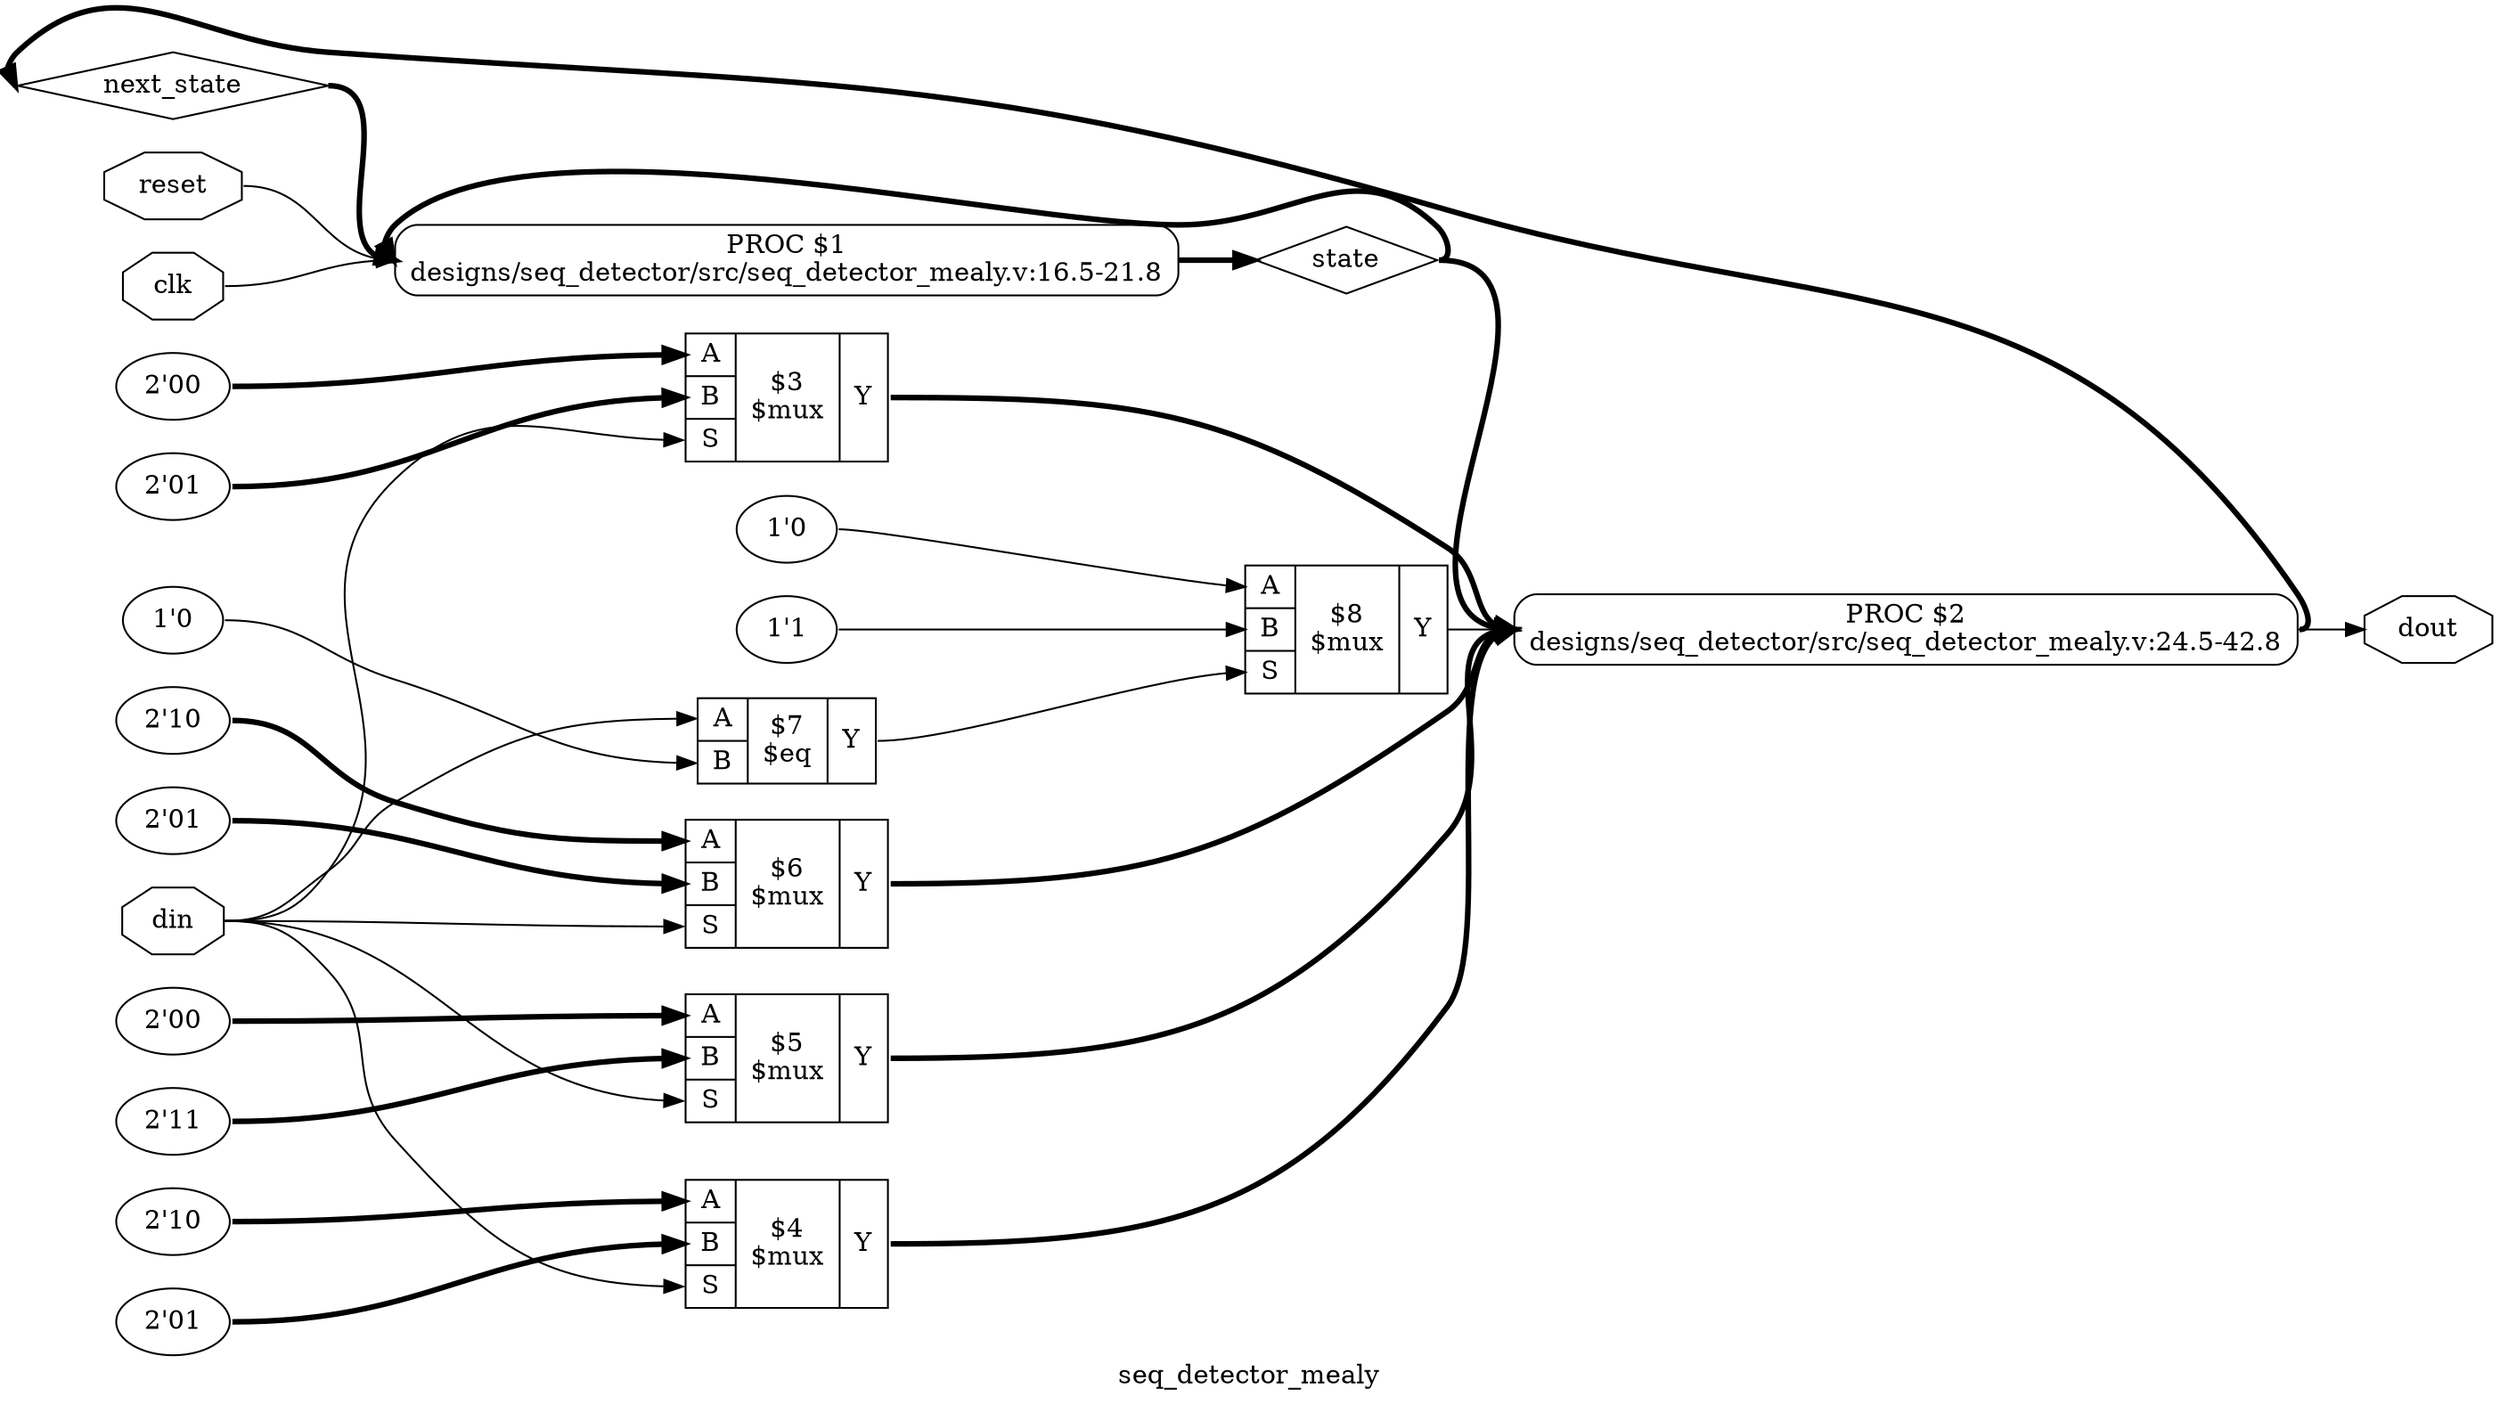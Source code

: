 digraph "seq_detector_mealy" {
label="seq_detector_mealy";
rankdir="LR";
remincross=true;
n12 [ shape=diamond, label="next_state", color="black", fontcolor="black" ];
n13 [ shape=diamond, label="state", color="black", fontcolor="black" ];
n14 [ shape=octagon, label="dout", color="black", fontcolor="black" ];
n15 [ shape=octagon, label="din", color="black", fontcolor="black" ];
n16 [ shape=octagon, label="reset", color="black", fontcolor="black" ];
n17 [ shape=octagon, label="clk", color="black", fontcolor="black" ];
v0 [ label="1'1" ];
v1 [ label="1'0" ];
c22 [ shape=record, label="{{<p18> A|<p19> B|<p20> S}|$8\n$mux|{<p21> Y}}",  ];
v2 [ label="1'0" ];
c23 [ shape=record, label="{{<p18> A|<p19> B}|$7\n$eq|{<p21> Y}}",  ];
v3 [ label="2'01" ];
v4 [ label="2'10" ];
c24 [ shape=record, label="{{<p18> A|<p19> B|<p20> S}|$6\n$mux|{<p21> Y}}",  ];
v5 [ label="2'11" ];
v6 [ label="2'00" ];
c25 [ shape=record, label="{{<p18> A|<p19> B|<p20> S}|$5\n$mux|{<p21> Y}}",  ];
v7 [ label="2'01" ];
v8 [ label="2'10" ];
c26 [ shape=record, label="{{<p18> A|<p19> B|<p20> S}|$4\n$mux|{<p21> Y}}",  ];
v9 [ label="2'01" ];
v10 [ label="2'00" ];
c27 [ shape=record, label="{{<p18> A|<p19> B|<p20> S}|$3\n$mux|{<p21> Y}}",  ];
p11 [shape=box, style=rounded, label="PROC $2\ndesigns/seq_detector/src/seq_detector_mealy.v:24.5-42.8", ];
p12 [shape=box, style=rounded, label="PROC $1\ndesigns/seq_detector/src/seq_detector_mealy.v:16.5-21.8", ];
c22:p21:e -> p11:w [color="black", fontcolor="black", label=""];
p11:e -> n12:w [color="black", fontcolor="black", style="setlinewidth(3)", label=""];
n12:e -> p12:w [color="black", fontcolor="black", style="setlinewidth(3)", label=""];
p12:e -> n13:w [color="black", fontcolor="black", style="setlinewidth(3)", label=""];
n13:e -> p11:w [color="black", fontcolor="black", style="setlinewidth(3)", label=""];
n13:e -> p12:w [color="black", fontcolor="black", style="setlinewidth(3)", label=""];
p11:e -> n14:w [color="black", fontcolor="black", label=""];
n15:e -> c23:p18:w [color="black", fontcolor="black", label=""];
n15:e -> c24:p20:w [color="black", fontcolor="black", label=""];
n15:e -> c25:p20:w [color="black", fontcolor="black", label=""];
n15:e -> c26:p20:w [color="black", fontcolor="black", label=""];
n15:e -> c27:p20:w [color="black", fontcolor="black", label=""];
n16:e -> p12:w [color="black", fontcolor="black", label=""];
n17:e -> p12:w [color="black", fontcolor="black", label=""];
c23:p21:e -> c22:p20:w [color="black", fontcolor="black", label=""];
c24:p21:e -> p11:w [color="black", fontcolor="black", style="setlinewidth(3)", label=""];
c25:p21:e -> p11:w [color="black", fontcolor="black", style="setlinewidth(3)", label=""];
c26:p21:e -> p11:w [color="black", fontcolor="black", style="setlinewidth(3)", label=""];
c27:p21:e -> p11:w [color="black", fontcolor="black", style="setlinewidth(3)", label=""];
v0:e -> c22:p19:w [color="black", fontcolor="black", label=""];
v1:e -> c22:p18:w [color="black", fontcolor="black", label=""];
v10:e -> c27:p18:w [color="black", fontcolor="black", style="setlinewidth(3)", label=""];
v2:e -> c23:p19:w [color="black", fontcolor="black", label=""];
v3:e -> c24:p19:w [color="black", fontcolor="black", style="setlinewidth(3)", label=""];
v4:e -> c24:p18:w [color="black", fontcolor="black", style="setlinewidth(3)", label=""];
v5:e -> c25:p19:w [color="black", fontcolor="black", style="setlinewidth(3)", label=""];
v6:e -> c25:p18:w [color="black", fontcolor="black", style="setlinewidth(3)", label=""];
v7:e -> c26:p19:w [color="black", fontcolor="black", style="setlinewidth(3)", label=""];
v8:e -> c26:p18:w [color="black", fontcolor="black", style="setlinewidth(3)", label=""];
v9:e -> c27:p19:w [color="black", fontcolor="black", style="setlinewidth(3)", label=""];
}
